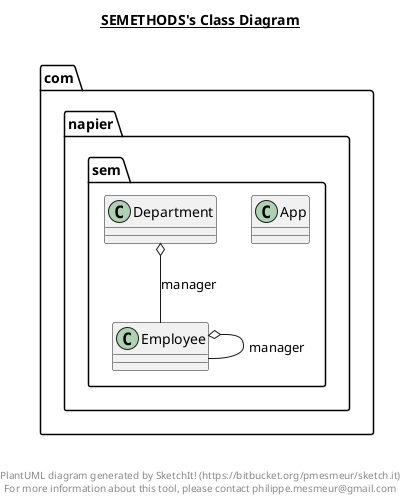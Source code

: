 @startuml

title __SEMETHODS's Class Diagram__\n

  namespace com.napier.sem {
    class com.napier.sem.App {
    }
  }
  

  namespace com.napier.sem {
    class com.napier.sem.Department {
    }
  }
  

  namespace com.napier.sem {
    class com.napier.sem.Employee {
    }
  }
  

  com.napier.sem.Department o-- com.napier.sem.Employee : manager
  com.napier.sem.Employee o-- com.napier.sem.Employee : manager


right footer


PlantUML diagram generated by SketchIt! (https://bitbucket.org/pmesmeur/sketch.it)
For more information about this tool, please contact philippe.mesmeur@gmail.com
endfooter

@enduml
